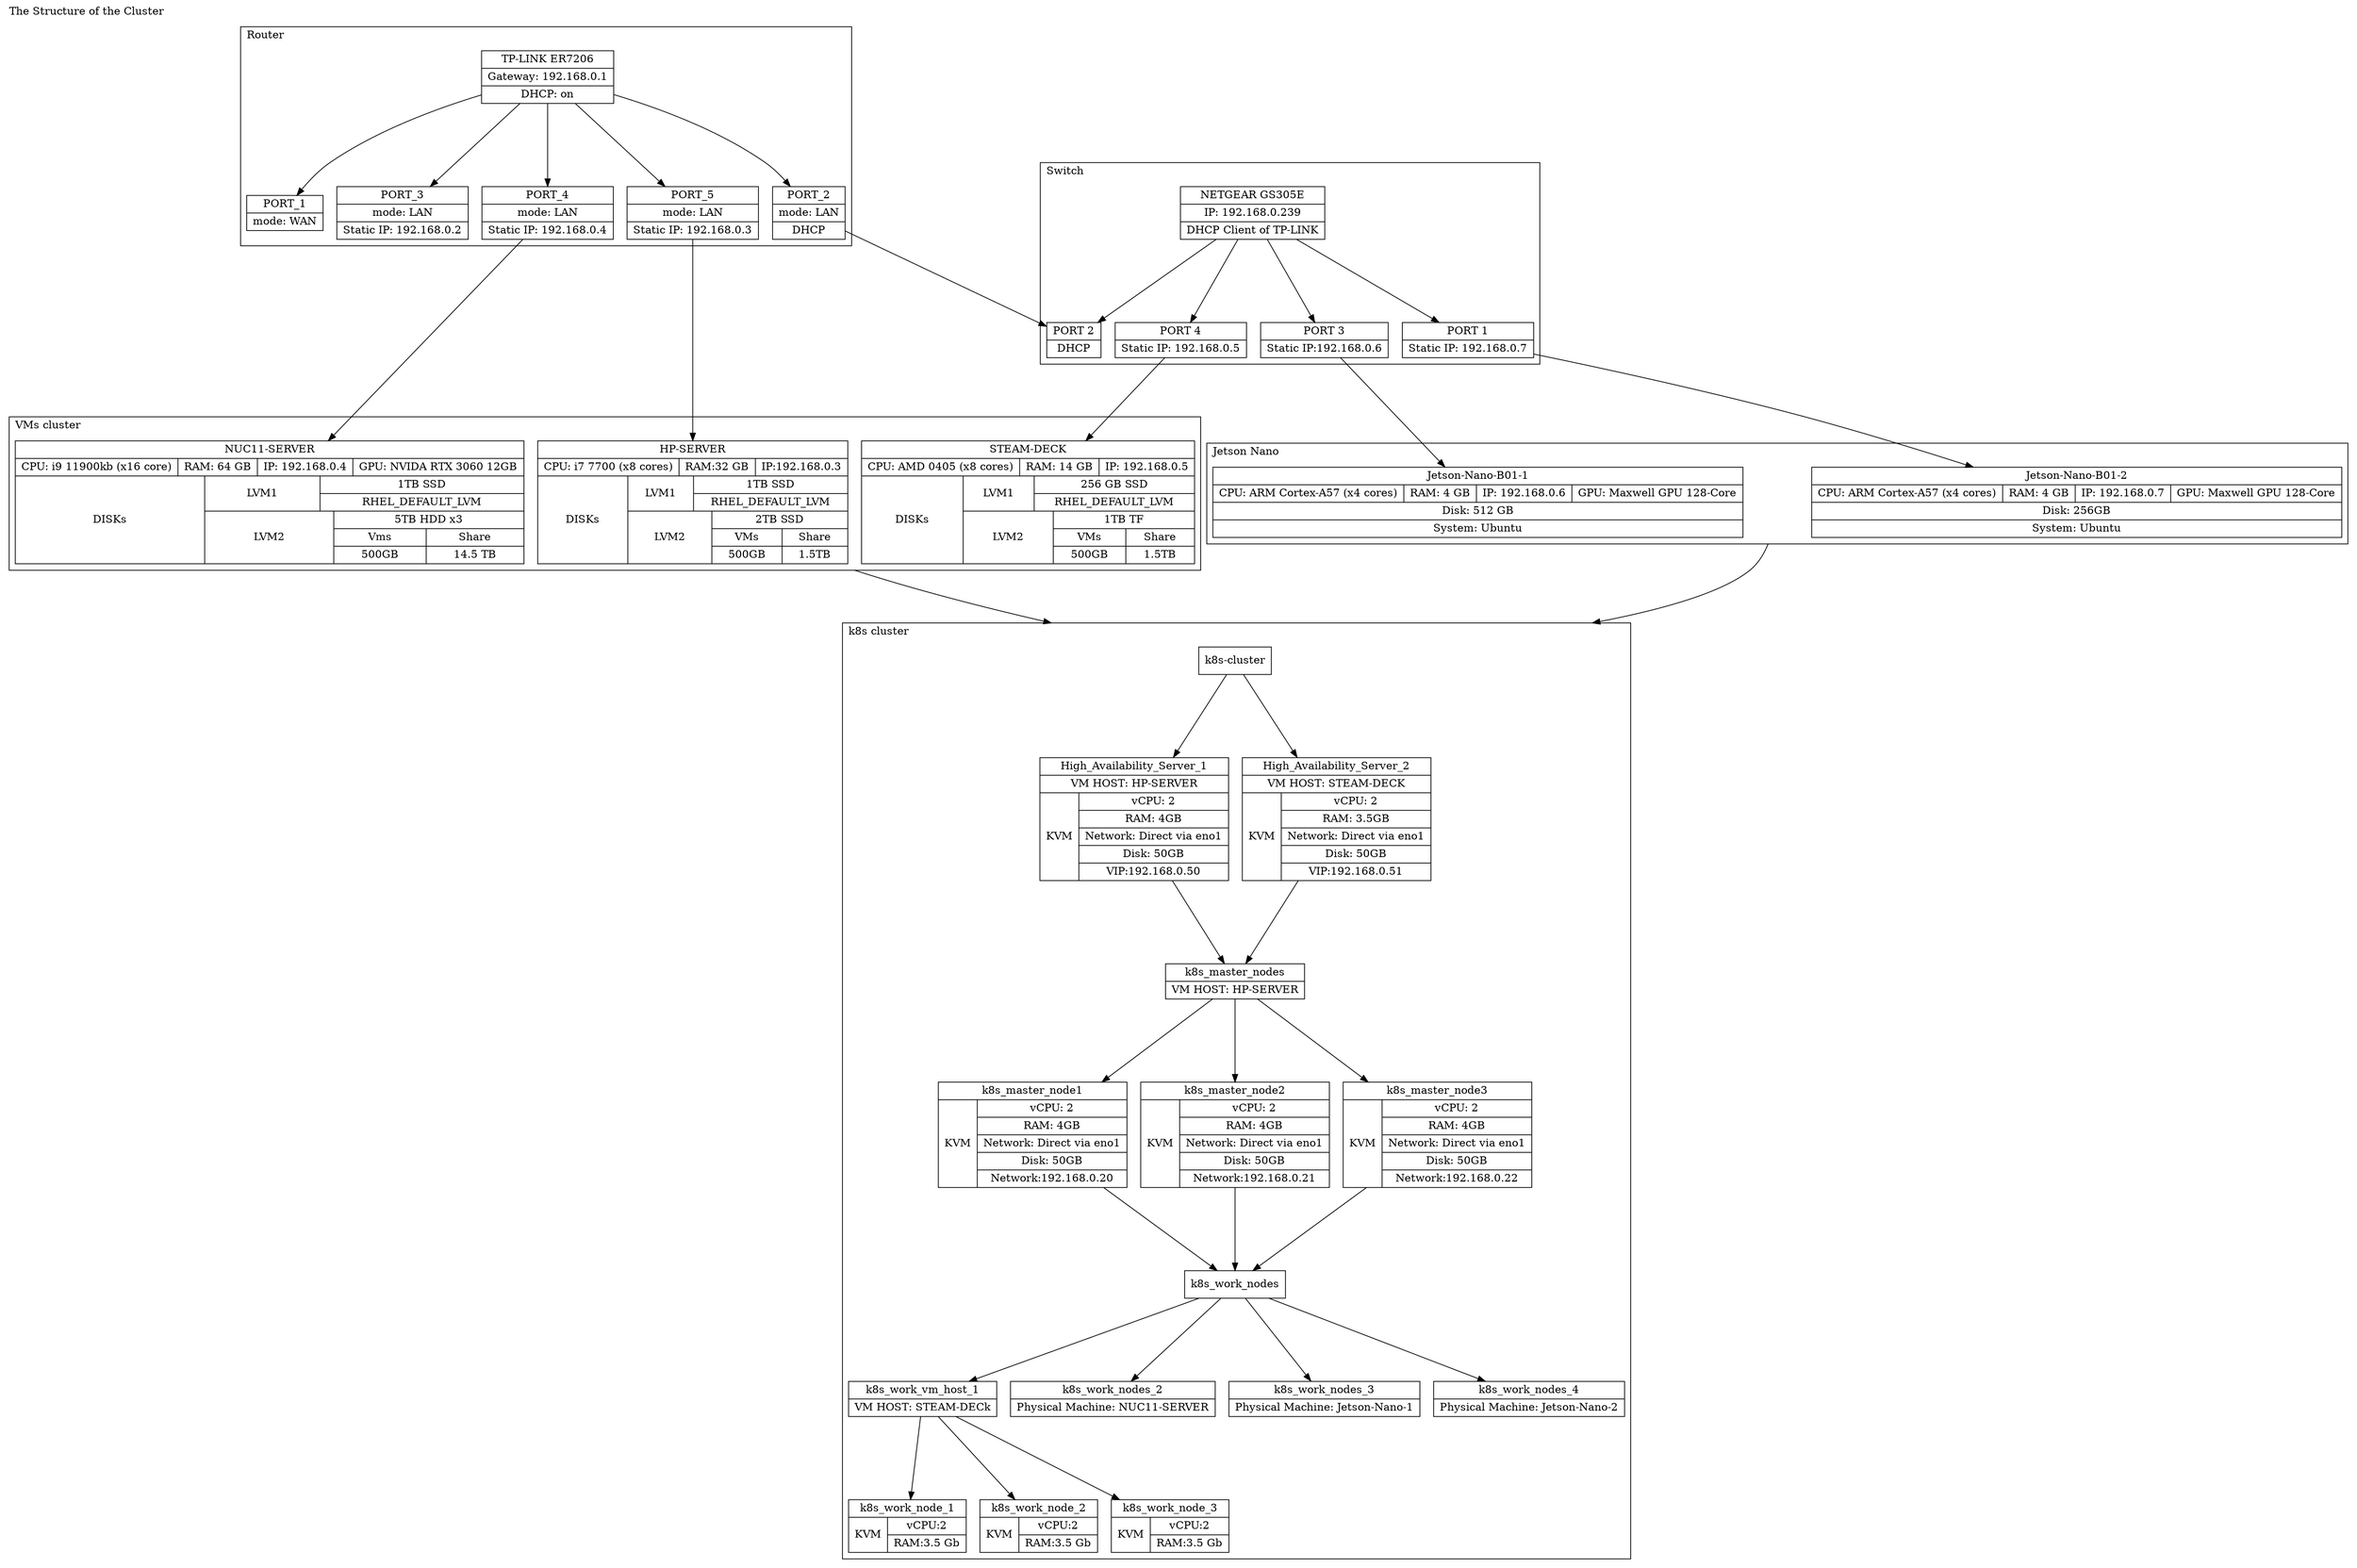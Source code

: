 digraph {
    compound = true;
    labelloc = "t"
    labeljust=l;
    label="The Structure of the Cluster"
    subgraph cluster_router {
        graph [label = "Router"; labeljust = l;];
        node [shape = record;];
        
        TPlink [label = "{TP-LINK ER7206|Gateway: 192.168.0.1|DHCP: on}";];
        
        P1 [label = "{PORT_1| mode: WAN}";];
        
        
        P3 [label = "{PORT_3 | mode: LAN|Static IP: 192.168.0.2}";];
        
        P4 [label = "{PORT_4| mode: LAN|Static IP: 192.168.0.4}";];
        
        P5 [label = "{PORT_5| mode: LAN|Static IP: 192.168.0.3}";];
        
        P2 [label = "{PORT_2| mode: LAN|DHCP}";];
        
        
        
        
        TPlink -> P1;
        TPlink -> P2;
        TPlink -> P3;
        TPlink -> P4;
        TPlink -> P5;
    }
    
    subgraph cluster_switch {
        graph [label = "Switch"; labeljust = l;];
        node [shape = record;];
        
        Switch [label = "{NETGEAR GS305E|IP: 192.168.0.239| DHCP Client of TP-LINK}";];
        
        
        
        SP1 [label = "{PORT 1| Static IP: 192.168.0.7}";];
        
        SP4 [label = "{PORT 4| Static IP: 192.168.0.5}";];
        
        SP3 [label = "{PORT 3| Static IP:192.168.0.6}";];
        
        SP2 [label = "{PORT 2| DHCP}";];
        
        Switch -> SP1;
        Switch -> SP2;
        Switch -> SP3;
        Switch -> SP4;
    }
    
    
    subgraph cluster_vm {
        graph [label = "VMs cluster"; labeljust = l;];
        node [shape = record;];
        
        SD [label = "{STEAM-DECK|{CPU: AMD 0405 (x8 cores)| RAM: 14 GB|IP: 192.168.0.5}|{DISKs|{{LVM1|{256 GB SSD|RHEL_DEFAULT_LVM}}|{LVM2|{1TB TF|{{VMs|500GB}|{Share|1.5TB}}}}}}}";];
        
        HP [label = "{HP-SERVER|{CPU: i7 7700 (x8 cores)| RAM:32 GB|IP:192.168.0.3}|{DISKs|{{LVM1| {1TB SSD|RHEL_DEFAULT_LVM}}|{LVM2| {2TB SSD|{{VMs|500GB}| {Share|1.5TB}}}}}}}}";];
        
        
        
        NUC [label = "{NUC11-SERVER|{CPU: i9 11900kb (x16 core)|RAM: 64 GB| IP: 192.168.0.4| GPU: NVIDA RTX 3060 12GB}|{DISKs|{{LVM1|{1TB SSD| RHEL_DEFAULT_LVM}}|{LVM2|{5TB HDD x3 |{{Vms|500GB}|{Share|14.5 TB}}}}}}}";];
    }
    
    subgraph cluster_jetson {
        graph [label = "Jetson Nano"; labeljust = l;];
        node [shape = record;];
        
        
        J2 [label = "{Jetson-Nano-B01-2| {CPU: ARM Cortex-A57 (x4 cores)| RAM: 4 GB | IP: 192.168.0.7|GPU: Maxwell GPU 128-Core}|Disk: 256GB | System: Ubuntu}";];
        
        J [shape = none;label = "";];
        
        J1 [label = "{Jetson-Nano-B01-1| {CPU: ARM Cortex-A57 (x4 cores)| RAM: 4 GB | IP: 192.168.0.6|GPU: Maxwell GPU 128-Core}|Disk: 512 GB | System: Ubuntu}";];
    }
    
    
    subgraph cluster_k8s {
        graph [label = "k8s cluster"; labeljust = l;];
        node [shape = record;];
        
        k8s [label="k8s-cluster"];

        k8s_master [label="{k8s_master_nodes|VM HOST: HP-SERVER}"];

        k8s_master_node1 [label="{k8s_master_node1| {KVM|{vCPU: 2|RAM: 4GB| Network: Direct via eno1|Disk: 50GB|Network:192.168.0.20}}}"];
        k8s_master_node2 [label="{k8s_master_node2| {KVM|{vCPU: 2|RAM: 4GB| Network: Direct via eno1|Disk: 50GB|Network:192.168.0.21}}}"];
        k8s_master_node3 [label="{k8s_master_node3| {KVM|{vCPU: 2|RAM: 4GB| Network: Direct via eno1|Disk: 50GB|Network:192.168.0.22}}}"];


        HA1 [label="{High_Availability_Server_1|VM HOST: HP-SERVER|{KVM|{vCPU: 2|RAM: 4GB| Network: Direct via eno1|Disk: 50GB|VIP:192.168.0.50}}}"]
        HA2 [label="{High_Availability_Server_2|VM HOST: STEAM-DECK|{KVM|{vCPU: 2|RAM: 3.5GB| Network: Direct via eno1|Disk: 50GB|VIP:192.168.0.51}}}"]




        k8s -> HA1;
        k8s -> HA2

        HA1 -> k8s_master;
        HA2 -> k8s_master;
        
        k8s_master -> k8s_master_node1;
        k8s_master -> k8s_master_node2;
        k8s_master -> k8s_master_node3;


        k8s_work [label="k8s_work_nodes"];

        k8s_master_node1 -> k8s_work;
        k8s_master_node2 -> k8s_work;
        k8s_master_node3 -> k8s_work;

        
        k8s_work_host1 [label="{k8s_work_vm_host_1|VM HOST: STEAM-DECk}"];

        sd_vm1 [label="{k8s_work_node_1|{KVM|{vCPU:2|RAM:3.5 Gb}}}"];
        sd_vm2 [label="{k8s_work_node_2|{KVM|{vCPU:2|RAM:3.5 Gb}}}"];
        sd_vm3 [label="{k8s_work_node_3|{KVM|{vCPU:2|RAM:3.5 Gb}}}"];
     


        k8s_work_host1 -> sd_vm1;
        k8s_work_host1 -> sd_vm2;
        k8s_work_host1 -> sd_vm3;
        
        k8s_work_host2 [label="{k8s_work_nodes_2|{Physical Machine: NUC11-SERVER}}"]
        
        k8s_work_host3 [label="{k8s_work_nodes_3|{Physical Machine: Jetson-Nano-1}}"]
        k8s_work_host4 [label="{k8s_work_nodes_4|{Physical Machine: Jetson-Nano-2}}"]


        k8s_work -> k8s_work_host1;
        k8s_work -> k8s_work_host2;
        k8s_work -> k8s_work_host3;
        k8s_work -> k8s_work_host4;



        
       
    }
    
    P5 -> HP;
    P4 -> NUC;
    
    SP4 -> SD;
    P2 -> SP2;
    
    
    SP3 -> J1;
    SP1 -> J2;
    
    ranksep = 1.5;
    HP -> k8s [lhead = cluster_k8s; ltail = cluster_vm;];
    J -> k8s [lhead = cluster_k8s; ltail = cluster_jetson;];
}